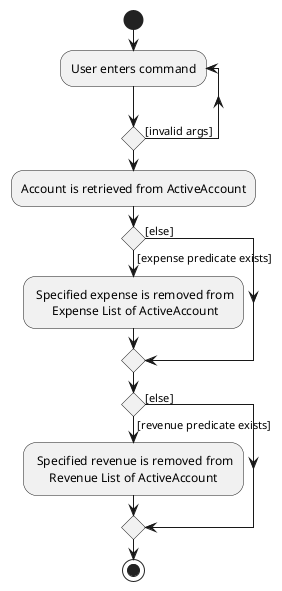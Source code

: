 @startuml

start
repeat :User enters command;
repeat  while () is ([invalid args])
'Since the beta syntax does not support placing the condition outside the
'diamond we place it as the true branch instead.
:Account is retrieved from ActiveAccount;
if () then ([expense predicate exists])
: Specified expense is removed from
      Expense List of ActiveAccount;
else ([else]);
endif
if () then ([revenue predicate exists])
: Specified revenue is removed from
     Revenue List of ActiveAccount;
else ([else]);
endif
stop
@enduml
